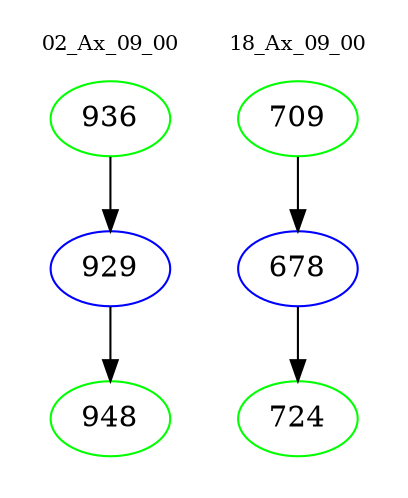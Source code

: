 digraph{
subgraph cluster_0 {
color = white
label = "02_Ax_09_00";
fontsize=10;
T0_936 [label="936", color="green"]
T0_936 -> T0_929 [color="black"]
T0_929 [label="929", color="blue"]
T0_929 -> T0_948 [color="black"]
T0_948 [label="948", color="green"]
}
subgraph cluster_1 {
color = white
label = "18_Ax_09_00";
fontsize=10;
T1_709 [label="709", color="green"]
T1_709 -> T1_678 [color="black"]
T1_678 [label="678", color="blue"]
T1_678 -> T1_724 [color="black"]
T1_724 [label="724", color="green"]
}
}
